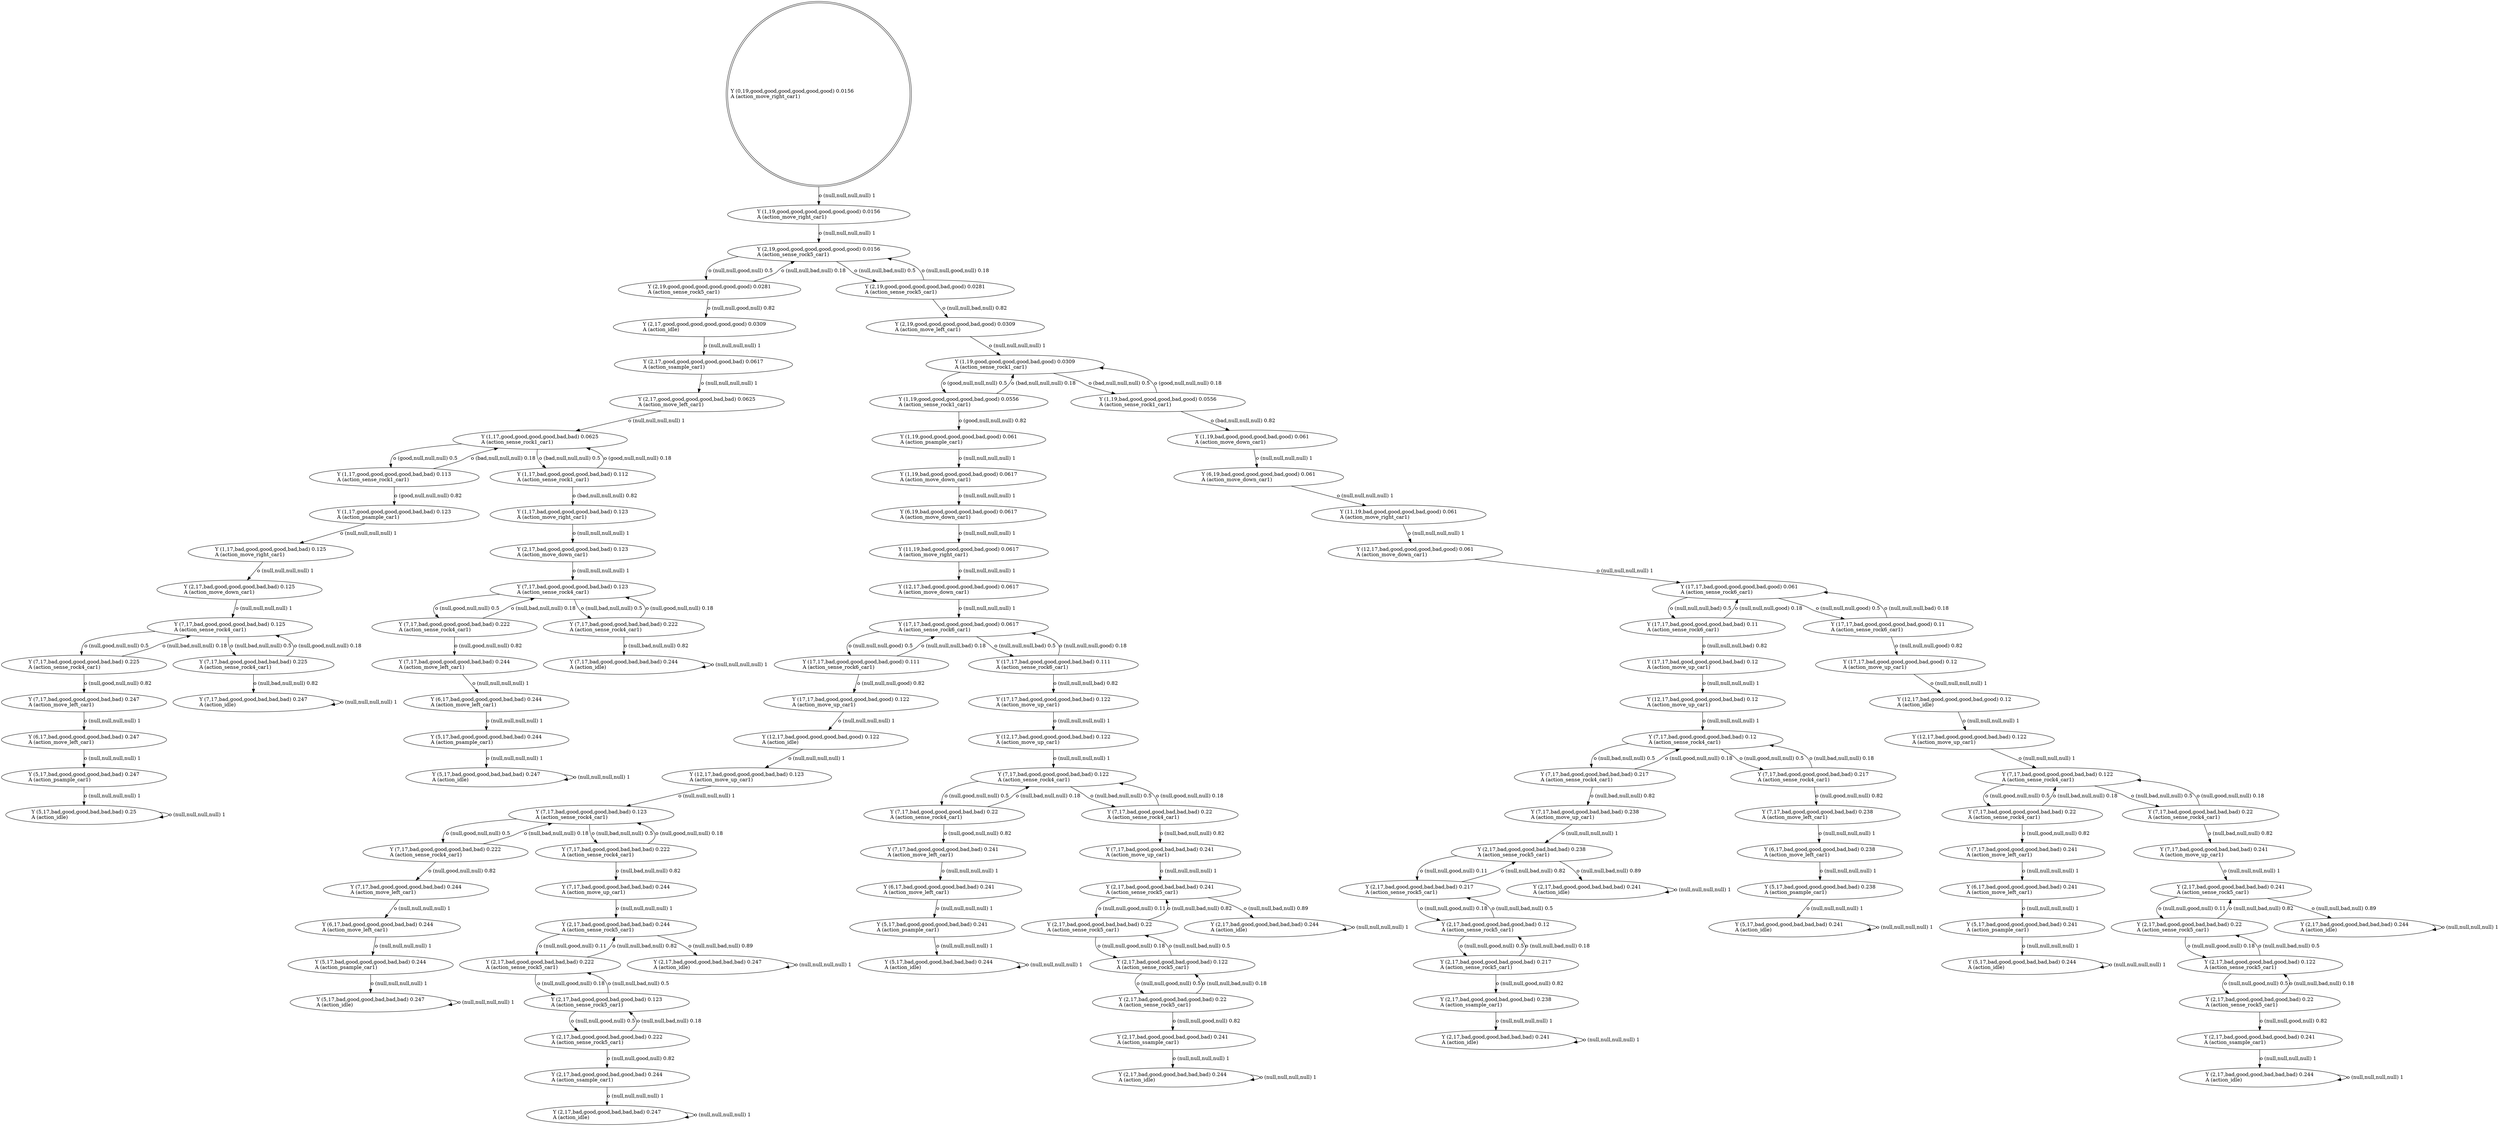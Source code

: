 digraph "G" {
root [label="Y (0,19,good,good,good,good,good,good) 0.0156\lA (action_move_right_car1)\l", labeljust="l", shape=doublecircle];
x0row283 [label="Y (2,19,good,good,good,good,bad,good) 0.0309\lA (action_move_left_car1)\l"];
x0row288 [label="Y (1,19,good,good,good,good,bad,good) 0.0309\lA (action_sense_rock1_car1)\l"];
x0row181 [label="Y (7,17,bad,good,good,bad,bad,bad) 0.247\lA (action_idle)\l"];
x0row185 [label="Y (2,17,bad,good,good,bad,bad,bad) 0.247\lA (action_idle)\l"];
x0row137 [label="Y (7,17,bad,good,good,good,bad,bad) 0.125\lA (action_sense_rock4_car1)\l"];
x0row117 [label="Y (1,17,good,good,good,good,bad,bad) 0.123\lA (action_psample_car1)\l"];
x0row70 [label="Y (2,17,good,good,good,good,good,good) 0.0309\lA (action_idle)\l"];
x0row32 [label="Y (2,19,good,good,good,good,good,good) 0.0281\lA (action_sense_rock5_car1)\l"];
x0row33 [label="Y (2,19,good,good,good,good,bad,good) 0.0281\lA (action_sense_rock5_car1)\l"];
x0row107 [label="Y (1,17,bad,good,good,good,bad,bad) 0.125\lA (action_move_right_car1)\l"];
x0row108 [label="Y (1,17,good,good,good,good,bad,bad) 0.113\lA (action_sense_rock1_car1)\l"];
x0row109 [label="Y (1,17,bad,good,good,good,bad,bad) 0.112\lA (action_sense_rock1_car1)\l"];
x0row266 [label="Y (7,17,bad,good,good,bad,bad,bad) 0.244\lA (action_idle)\l"];
x0row270 [label="Y (2,17,bad,good,good,bad,bad,bad) 0.244\lA (action_idle)\l"];
x0row216 [label="Y (7,17,bad,good,good,good,bad,bad) 0.222\lA (action_sense_rock4_car1)\l"];
x0row217 [label="Y (7,17,bad,good,good,bad,bad,bad) 0.222\lA (action_sense_rock4_car1)\l"];
x0row225 [label="Y (7,17,bad,good,good,good,bad,bad) 0.244\lA (action_move_left_car1)\l"];
x0row338 [label="Y (6,19,bad,good,good,good,bad,good) 0.0617\lA (action_move_down_car1)\l"];
x0row193 [label="Y (1,17,bad,good,good,good,bad,bad) 0.123\lA (action_move_right_car1)\l"];
x0row199 [label="Y (2,17,bad,good,good,good,bad,bad) 0.123\lA (action_move_down_car1)\l"];
x0row206 [label="Y (7,17,bad,good,good,good,bad,bad) 0.123\lA (action_sense_rock4_car1)\l"];
x0row153 [label="Y (6,17,bad,good,good,good,bad,bad) 0.247\lA (action_move_left_car1)\l"];
x0row159 [label="Y (5,17,bad,good,good,good,bad,bad) 0.247\lA (action_psample_car1)\l"];
x0row302 [label="Y (1,19,good,good,good,good,bad,good) 0.0556\lA (action_sense_rock1_car1)\l"];
x0row301 [label="Y (1,19,bad,good,good,good,bad,good) 0.0617\lA (action_move_down_car1)\l"];
x0row303 [label="Y (1,19,bad,good,good,good,bad,good) 0.0556\lA (action_sense_rock1_car1)\l"];
x0row315 [label="Y (1,19,good,good,good,good,bad,good) 0.061\lA (action_psample_car1)\l"];
x0row349 [label="Y (11,19,bad,good,good,good,bad,good) 0.0617\lA (action_move_right_car1)\l"];
x0row85 [label="Y (2,17,good,good,good,good,good,bad) 0.0617\lA (action_ssample_car1)\l"];
x0row88 [label="Y (2,17,good,good,good,good,bad,bad) 0.0625\lA (action_move_left_car1)\l"];
x0row97 [label="Y (1,17,good,good,good,good,bad,bad) 0.0625\lA (action_sense_rock1_car1)\l"];
x0row13 [label="Y (2,19,good,good,good,good,good,good) 0.0156\lA (action_sense_rock5_car1)\l"];
x0row1 [label="Y (1,19,good,good,good,good,good,good) 0.0156\lA (action_move_right_car1)\l"];
x0row228 [label="Y (6,17,bad,good,good,good,bad,bad) 0.244\lA (action_move_left_car1)\l"];
x0row236 [label="Y (5,17,bad,good,good,good,bad,bad) 0.244\lA (action_psample_car1)\l"];
x0row143 [label="Y (7,17,bad,good,good,good,bad,bad) 0.225\lA (action_sense_rock4_car1)\l"];
x0row144 [label="Y (7,17,bad,good,good,bad,bad,bad) 0.225\lA (action_sense_rock4_car1)\l"];
x0row150 [label="Y (7,17,bad,good,good,good,bad,bad) 0.247\lA (action_move_left_car1)\l"];
x0row168 [label="Y (5,17,bad,good,good,bad,bad,bad) 0.25\lA (action_idle)\l"];
x0row247 [label="Y (5,17,bad,good,good,bad,bad,bad) 0.247\lA (action_idle)\l"];
x0row513 [label="Y (2,17,bad,good,good,bad,bad,bad) 0.222\lA (action_sense_rock5_car1)\l"];
x0row514 [label="Y (2,17,bad,good,good,bad,bad,bad) 0.247\lA (action_idle)\l"];
x0row743 [label="Y (6,19,bad,good,good,good,bad,good) 0.061\lA (action_move_down_car1)\l"];
x0row755 [label="Y (11,19,bad,good,good,good,bad,good) 0.061\lA (action_move_right_car1)\l"];
x0row406 [label="Y (17,17,bad,good,good,good,bad,good) 0.111\lA (action_sense_rock6_car1)\l"];
x0row407 [label="Y (17,17,bad,good,good,good,bad,bad) 0.111\lA (action_sense_rock6_car1)\l"];
x0row415 [label="Y (17,17,bad,good,good,good,bad,good) 0.122\lA (action_move_up_car1)\l"];
x0row419 [label="Y (12,17,bad,good,good,good,bad,good) 0.122\lA (action_idle)\l"];
x0row649 [label="Y (7,17,bad,good,good,bad,bad,bad) 0.241\lA (action_move_up_car1)\l"];
x0row657 [label="Y (2,17,bad,good,good,bad,bad,bad) 0.241\lA (action_sense_rock5_car1)\l"];
x0row667 [label="Y (2,17,bad,good,good,bad,bad,bad) 0.244\lA (action_idle)\l"];
x0row670 [label="Y (2,17,bad,good,good,bad,bad,bad) 0.22\lA (action_sense_rock5_car1)\l"];
x0row671 [label="Y (2,17,bad,good,good,bad,bad,bad) 0.244\lA (action_idle)\l"];
x0row680 [label="Y (2,17,bad,good,good,bad,good,bad) 0.122\lA (action_sense_rock5_car1)\l"];
x0row497 [label="Y (7,17,bad,good,good,bad,bad,bad) 0.244\lA (action_move_up_car1)\l"];
x0row503 [label="Y (2,17,bad,good,good,bad,bad,bad) 0.244\lA (action_sense_rock5_car1)\l"];
x0row1052 [label="Y (7,17,bad,good,good,bad,bad,bad) 0.217\lA (action_sense_rock4_car1)\l"];
x0row1051 [label="Y (7,17,bad,good,good,good,bad,bad) 0.217\lA (action_sense_rock4_car1)\l"];
x0row1125 [label="Y (7,17,bad,good,good,bad,bad,bad) 0.238\lA (action_move_up_car1)\l"];
x0row1064 [label="Y (7,17,bad,good,good,good,bad,bad) 0.238\lA (action_move_left_car1)\l"];
x0row1071 [label="Y (6,17,bad,good,good,good,bad,bad) 0.238\lA (action_move_left_car1)\l"];
x0row1083 [label="Y (5,17,bad,good,good,good,bad,bad) 0.238\lA (action_psample_car1)\l"];
x0row521 [label="Y (2,17,bad,good,good,bad,good,bad) 0.123\lA (action_sense_rock5_car1)\l"];
x0row528 [label="Y (2,17,bad,good,good,bad,good,bad) 0.222\lA (action_sense_rock5_car1)\l"];
x0row535 [label="Y (2,17,bad,good,good,bad,good,bad) 0.244\lA (action_ssample_car1)\l"];
x0row1150 [label="Y (2,17,bad,good,good,bad,bad,bad) 0.217\lA (action_sense_rock5_car1)\l"];
x0row1151 [label="Y (2,17,bad,good,good,bad,bad,bad) 0.241\lA (action_idle)\l"];
x0row1162 [label="Y (2,17,bad,good,good,bad,good,bad) 0.12\lA (action_sense_rock5_car1)\l"];
x0row732 [label="Y (1,19,bad,good,good,good,bad,good) 0.061\lA (action_move_down_car1)\l"];
x0row1098 [label="Y (5,17,bad,good,good,bad,bad,bad) 0.241\lA (action_idle)\l"];
x0row598 [label="Y (7,17,bad,good,good,good,bad,bad) 0.241\lA (action_move_left_car1)\l"];
x0row615 [label="Y (5,17,bad,good,good,good,bad,bad) 0.241\lA (action_psample_car1)\l"];
x0row628 [label="Y (5,17,bad,good,good,bad,bad,bad) 0.244\lA (action_idle)\l"];
x0row800 [label="Y (12,17,bad,good,good,good,bad,good) 0.061\lA (action_move_down_car1)\l"];
x0row805 [label="Y (17,17,bad,good,good,good,bad,good) 0.061\lA (action_sense_rock6_car1)\l"];
x0row815 [label="Y (12,17,bad,good,good,good,bad,bad) 0.122\lA (action_move_up_car1)\l"];
x0row825 [label="Y (17,17,bad,good,good,good,bad,bad) 0.11\lA (action_sense_rock6_car1)\l"];
x0row824 [label="Y (17,17,bad,good,good,good,bad,good) 0.11\lA (action_sense_rock6_car1)\l"];
x0row386 [label="Y (12,17,bad,good,good,good,bad,good) 0.0617\lA (action_move_down_car1)\l"];
x0row391 [label="Y (17,17,bad,good,good,good,bad,good) 0.0617\lA (action_sense_rock6_car1)\l"];
x0row399 [label="Y (12,17,bad,good,good,good,bad,bad) 0.123\lA (action_move_up_car1)\l"];
x0row1021 [label="Y (17,17,bad,good,good,good,bad,bad) 0.12\lA (action_move_up_car1)\l"];
x0row1025 [label="Y (12,17,bad,good,good,good,bad,bad) 0.12\lA (action_move_up_car1)\l"];
x0row1133 [label="Y (2,17,bad,good,good,bad,bad,bad) 0.238\lA (action_sense_rock5_car1)\l"];
x0row1145 [label="Y (2,17,bad,good,good,bad,bad,bad) 0.241\lA (action_idle)\l"];
x0row576 [label="Y (7,17,bad,good,good,good,bad,bad) 0.122\lA (action_sense_rock4_car1)\l"];
x0row587 [label="Y (7,17,bad,good,good,good,bad,bad) 0.22\lA (action_sense_rock4_car1)\l"];
x0row588 [label="Y (7,17,bad,good,good,bad,bad,bad) 0.22\lA (action_sense_rock4_car1)\l"];
x0row605 [label="Y (6,17,bad,good,good,good,bad,bad) 0.241\lA (action_move_left_car1)\l"];
x0row438 [label="Y (7,17,bad,good,good,good,bad,bad) 0.123\lA (action_sense_rock4_car1)\l"];
x0row469 [label="Y (5,17,bad,good,good,good,bad,bad) 0.244\lA (action_psample_car1)\l"];
x0row480 [label="Y (5,17,bad,good,good,bad,bad,bad) 0.247\lA (action_idle)\l"];
x0row447 [label="Y (7,17,bad,good,good,good,bad,bad) 0.222\lA (action_sense_rock4_car1)\l"];
x0row448 [label="Y (7,17,bad,good,good,bad,bad,bad) 0.222\lA (action_sense_rock4_car1)\l"];
x0row456 [label="Y (7,17,bad,good,good,good,bad,bad) 0.244\lA (action_move_left_car1)\l"];
x0row461 [label="Y (6,17,bad,good,good,good,bad,bad) 0.244\lA (action_move_left_car1)\l"];
x0row1173 [label="Y (2,17,bad,good,good,bad,good,bad) 0.217\lA (action_sense_rock5_car1)\l"];
x0row1184 [label="Y (2,17,bad,good,good,bad,good,bad) 0.238\lA (action_ssample_car1)\l"];
x0row563 [label="Y (17,17,bad,good,good,good,bad,bad) 0.122\lA (action_move_up_car1)\l"];
x0row567 [label="Y (12,17,bad,good,good,good,bad,bad) 0.122\lA (action_move_up_car1)\l"];
x0row1036 [label="Y (7,17,bad,good,good,good,bad,bad) 0.12\lA (action_sense_rock4_car1)\l"];
x0row689 [label="Y (2,17,bad,good,good,bad,good,bad) 0.22\lA (action_sense_rock5_car1)\l"];
x0row698 [label="Y (2,17,bad,good,good,bad,good,bad) 0.241\lA (action_ssample_car1)\l"];
x0row835 [label="Y (17,17,bad,good,good,good,bad,good) 0.12\lA (action_move_up_car1)\l"];
x0row839 [label="Y (12,17,bad,good,good,good,bad,good) 0.12\lA (action_idle)\l"];
x0row862 [label="Y (7,17,bad,good,good,good,bad,bad) 0.122\lA (action_sense_rock4_car1)\l"];
x0row875 [label="Y (7,17,bad,good,good,good,bad,bad) 0.22\lA (action_sense_rock4_car1)\l"];
x0row876 [label="Y (7,17,bad,good,good,bad,bad,bad) 0.22\lA (action_sense_rock4_car1)\l"];
x0row886 [label="Y (7,17,bad,good,good,good,bad,bad) 0.241\lA (action_move_left_car1)\l"];
x0row891 [label="Y (6,17,bad,good,good,good,bad,bad) 0.241\lA (action_move_left_car1)\l"];
x0row901 [label="Y (5,17,bad,good,good,good,bad,bad) 0.241\lA (action_psample_car1)\l"];
x0row914 [label="Y (5,17,bad,good,good,bad,bad,bad) 0.244\lA (action_idle)\l"];
x0row937 [label="Y (7,17,bad,good,good,bad,bad,bad) 0.241\lA (action_move_up_car1)\l"];
x0row943 [label="Y (2,17,bad,good,good,bad,bad,bad) 0.241\lA (action_sense_rock5_car1)\l"];
x0row957 [label="Y (2,17,bad,good,good,bad,bad,bad) 0.22\lA (action_sense_rock5_car1)\l"];
x0row958 [label="Y (2,17,bad,good,good,bad,bad,bad) 0.244\lA (action_idle)\l"];
x0row967 [label="Y (2,17,bad,good,good,bad,good,bad) 0.122\lA (action_sense_rock5_car1)\l"];
x0row976 [label="Y (2,17,bad,good,good,bad,good,bad) 0.22\lA (action_sense_rock5_car1)\l"];
x0row985 [label="Y (2,17,bad,good,good,bad,good,bad) 0.241\lA (action_ssample_car1)\l"];
x0row131 [label="Y (2,17,bad,good,good,good,bad,bad) 0.125\lA (action_move_down_car1)\l"];
root -> x0row1  [key=0, label="o (null,null,null,null) 1\l"];
x0row283 -> x0row288  [key=0, label="o (null,null,null,null) 1\l"];
x0row288 -> x0row302  [key=0, label="o (good,null,null,null) 0.5\l"];
x0row288 -> x0row303  [key=0, label="o (bad,null,null,null) 0.5\l"];
x0row181 -> x0row181  [key=0, label="o (null,null,null,null) 1\l"];
x0row185 -> x0row185  [key=0, label="o (null,null,null,null) 1\l"];
x0row137 -> x0row143  [key=0, label="o (null,good,null,null) 0.5\l"];
x0row137 -> x0row144  [key=0, label="o (null,bad,null,null) 0.5\l"];
x0row117 -> x0row107  [key=0, label="o (null,null,null,null) 1\l"];
x0row70 -> x0row85  [key=0, label="o (null,null,null,null) 1\l"];
x0row32 -> x0row13  [key=0, label="o (null,null,bad,null) 0.18\l"];
x0row32 -> x0row70  [key=0, label="o (null,null,good,null) 0.82\l"];
x0row33 -> x0row13  [key=0, label="o (null,null,good,null) 0.18\l"];
x0row33 -> x0row283  [key=0, label="o (null,null,bad,null) 0.82\l"];
x0row107 -> x0row131  [key=0, label="o (null,null,null,null) 1\l"];
x0row108 -> x0row117  [key=0, label="o (good,null,null,null) 0.82\l"];
x0row108 -> x0row97  [key=0, label="o (bad,null,null,null) 0.18\l"];
x0row109 -> x0row97  [key=0, label="o (good,null,null,null) 0.18\l"];
x0row109 -> x0row193  [key=0, label="o (bad,null,null,null) 0.82\l"];
x0row266 -> x0row266  [key=0, label="o (null,null,null,null) 1\l"];
x0row270 -> x0row270  [key=0, label="o (null,null,null,null) 1\l"];
x0row216 -> x0row225  [key=0, label="o (null,good,null,null) 0.82\l"];
x0row216 -> x0row206  [key=0, label="o (null,bad,null,null) 0.18\l"];
x0row217 -> x0row206  [key=0, label="o (null,good,null,null) 0.18\l"];
x0row217 -> x0row266  [key=0, label="o (null,bad,null,null) 0.82\l"];
x0row225 -> x0row228  [key=0, label="o (null,null,null,null) 1\l"];
x0row338 -> x0row349  [key=0, label="o (null,null,null,null) 1\l"];
x0row193 -> x0row199  [key=0, label="o (null,null,null,null) 1\l"];
x0row199 -> x0row206  [key=0, label="o (null,null,null,null) 1\l"];
x0row206 -> x0row216  [key=0, label="o (null,good,null,null) 0.5\l"];
x0row206 -> x0row217  [key=0, label="o (null,bad,null,null) 0.5\l"];
x0row153 -> x0row159  [key=0, label="o (null,null,null,null) 1\l"];
x0row159 -> x0row168  [key=0, label="o (null,null,null,null) 1\l"];
x0row302 -> x0row315  [key=0, label="o (good,null,null,null) 0.82\l"];
x0row302 -> x0row288  [key=0, label="o (bad,null,null,null) 0.18\l"];
x0row301 -> x0row338  [key=0, label="o (null,null,null,null) 1\l"];
x0row303 -> x0row288  [key=0, label="o (good,null,null,null) 0.18\l"];
x0row303 -> x0row732  [key=0, label="o (bad,null,null,null) 0.82\l"];
x0row315 -> x0row301  [key=0, label="o (null,null,null,null) 1\l"];
x0row349 -> x0row386  [key=0, label="o (null,null,null,null) 1\l"];
x0row85 -> x0row88  [key=0, label="o (null,null,null,null) 1\l"];
x0row88 -> x0row97  [key=0, label="o (null,null,null,null) 1\l"];
x0row97 -> x0row108  [key=0, label="o (good,null,null,null) 0.5\l"];
x0row97 -> x0row109  [key=0, label="o (bad,null,null,null) 0.5\l"];
x0row13 -> x0row32  [key=0, label="o (null,null,good,null) 0.5\l"];
x0row13 -> x0row33  [key=0, label="o (null,null,bad,null) 0.5\l"];
x0row1 -> x0row13  [key=0, label="o (null,null,null,null) 1\l"];
x0row228 -> x0row236  [key=0, label="o (null,null,null,null) 1\l"];
x0row236 -> x0row247  [key=0, label="o (null,null,null,null) 1\l"];
x0row143 -> x0row150  [key=0, label="o (null,good,null,null) 0.82\l"];
x0row143 -> x0row137  [key=0, label="o (null,bad,null,null) 0.18\l"];
x0row144 -> x0row137  [key=0, label="o (null,good,null,null) 0.18\l"];
x0row144 -> x0row181  [key=0, label="o (null,bad,null,null) 0.82\l"];
x0row150 -> x0row153  [key=0, label="o (null,null,null,null) 1\l"];
x0row168 -> x0row168  [key=0, label="o (null,null,null,null) 1\l"];
x0row247 -> x0row247  [key=0, label="o (null,null,null,null) 1\l"];
x0row513 -> x0row521  [key=0, label="o (null,null,good,null) 0.18\l"];
x0row513 -> x0row503  [key=0, label="o (null,null,bad,null) 0.82\l"];
x0row514 -> x0row514  [key=0, label="o (null,null,null,null) 1\l"];
x0row743 -> x0row755  [key=0, label="o (null,null,null,null) 1\l"];
x0row755 -> x0row800  [key=0, label="o (null,null,null,null) 1\l"];
x0row406 -> x0row415  [key=0, label="o (null,null,null,good) 0.82\l"];
x0row406 -> x0row391  [key=0, label="o (null,null,null,bad) 0.18\l"];
x0row407 -> x0row391  [key=0, label="o (null,null,null,good) 0.18\l"];
x0row407 -> x0row563  [key=0, label="o (null,null,null,bad) 0.82\l"];
x0row415 -> x0row419  [key=0, label="o (null,null,null,null) 1\l"];
x0row419 -> x0row399  [key=0, label="o (null,null,null,null) 1\l"];
x0row649 -> x0row657  [key=0, label="o (null,null,null,null) 1\l"];
x0row657 -> x0row670  [key=0, label="o (null,null,good,null) 0.11\l"];
x0row657 -> x0row671  [key=0, label="o (null,null,bad,null) 0.89\l"];
x0row667 -> x0row667  [key=0, label="o (null,null,null,null) 1\l"];
x0row670 -> x0row680  [key=0, label="o (null,null,good,null) 0.18\l"];
x0row670 -> x0row657  [key=0, label="o (null,null,bad,null) 0.82\l"];
x0row671 -> x0row671  [key=0, label="o (null,null,null,null) 1\l"];
x0row680 -> x0row689  [key=0, label="o (null,null,good,null) 0.5\l"];
x0row680 -> x0row670  [key=0, label="o (null,null,bad,null) 0.5\l"];
x0row497 -> x0row503  [key=0, label="o (null,null,null,null) 1\l"];
x0row503 -> x0row513  [key=0, label="o (null,null,good,null) 0.11\l"];
x0row503 -> x0row514  [key=0, label="o (null,null,bad,null) 0.89\l"];
x0row1052 -> x0row1036  [key=0, label="o (null,good,null,null) 0.18\l"];
x0row1052 -> x0row1125  [key=0, label="o (null,bad,null,null) 0.82\l"];
x0row1051 -> x0row1064  [key=0, label="o (null,good,null,null) 0.82\l"];
x0row1051 -> x0row1036  [key=0, label="o (null,bad,null,null) 0.18\l"];
x0row1125 -> x0row1133  [key=0, label="o (null,null,null,null) 1\l"];
x0row1064 -> x0row1071  [key=0, label="o (null,null,null,null) 1\l"];
x0row1071 -> x0row1083  [key=0, label="o (null,null,null,null) 1\l"];
x0row1083 -> x0row1098  [key=0, label="o (null,null,null,null) 1\l"];
x0row521 -> x0row528  [key=0, label="o (null,null,good,null) 0.5\l"];
x0row521 -> x0row513  [key=0, label="o (null,null,bad,null) 0.5\l"];
x0row528 -> x0row535  [key=0, label="o (null,null,good,null) 0.82\l"];
x0row528 -> x0row521  [key=0, label="o (null,null,bad,null) 0.18\l"];
x0row535 -> x0row185  [key=0, label="o (null,null,null,null) 1\l"];
x0row1150 -> x0row1162  [key=0, label="o (null,null,good,null) 0.18\l"];
x0row1150 -> x0row1133  [key=0, label="o (null,null,bad,null) 0.82\l"];
x0row1151 -> x0row1151  [key=0, label="o (null,null,null,null) 1\l"];
x0row1162 -> x0row1173  [key=0, label="o (null,null,good,null) 0.5\l"];
x0row1162 -> x0row1150  [key=0, label="o (null,null,bad,null) 0.5\l"];
x0row732 -> x0row743  [key=0, label="o (null,null,null,null) 1\l"];
x0row1098 -> x0row1098  [key=0, label="o (null,null,null,null) 1\l"];
x0row598 -> x0row605  [key=0, label="o (null,null,null,null) 1\l"];
x0row615 -> x0row628  [key=0, label="o (null,null,null,null) 1\l"];
x0row628 -> x0row628  [key=0, label="o (null,null,null,null) 1\l"];
x0row800 -> x0row805  [key=0, label="o (null,null,null,null) 1\l"];
x0row805 -> x0row824  [key=0, label="o (null,null,null,good) 0.5\l"];
x0row805 -> x0row825  [key=0, label="o (null,null,null,bad) 0.5\l"];
x0row815 -> x0row862  [key=0, label="o (null,null,null,null) 1\l"];
x0row825 -> x0row805  [key=0, label="o (null,null,null,good) 0.18\l"];
x0row825 -> x0row1021  [key=0, label="o (null,null,null,bad) 0.82\l"];
x0row824 -> x0row835  [key=0, label="o (null,null,null,good) 0.82\l"];
x0row824 -> x0row805  [key=0, label="o (null,null,null,bad) 0.18\l"];
x0row386 -> x0row391  [key=0, label="o (null,null,null,null) 1\l"];
x0row391 -> x0row406  [key=0, label="o (null,null,null,good) 0.5\l"];
x0row391 -> x0row407  [key=0, label="o (null,null,null,bad) 0.5\l"];
x0row399 -> x0row438  [key=0, label="o (null,null,null,null) 1\l"];
x0row1021 -> x0row1025  [key=0, label="o (null,null,null,null) 1\l"];
x0row1025 -> x0row1036  [key=0, label="o (null,null,null,null) 1\l"];
x0row1133 -> x0row1150  [key=0, label="o (null,null,good,null) 0.11\l"];
x0row1133 -> x0row1151  [key=0, label="o (null,null,bad,null) 0.89\l"];
x0row1145 -> x0row1145  [key=0, label="o (null,null,null,null) 1\l"];
x0row576 -> x0row587  [key=0, label="o (null,good,null,null) 0.5\l"];
x0row576 -> x0row588  [key=0, label="o (null,bad,null,null) 0.5\l"];
x0row587 -> x0row598  [key=0, label="o (null,good,null,null) 0.82\l"];
x0row587 -> x0row576  [key=0, label="o (null,bad,null,null) 0.18\l"];
x0row588 -> x0row576  [key=0, label="o (null,good,null,null) 0.18\l"];
x0row588 -> x0row649  [key=0, label="o (null,bad,null,null) 0.82\l"];
x0row605 -> x0row615  [key=0, label="o (null,null,null,null) 1\l"];
x0row438 -> x0row447  [key=0, label="o (null,good,null,null) 0.5\l"];
x0row438 -> x0row448  [key=0, label="o (null,bad,null,null) 0.5\l"];
x0row469 -> x0row480  [key=0, label="o (null,null,null,null) 1\l"];
x0row480 -> x0row480  [key=0, label="o (null,null,null,null) 1\l"];
x0row447 -> x0row456  [key=0, label="o (null,good,null,null) 0.82\l"];
x0row447 -> x0row438  [key=0, label="o (null,bad,null,null) 0.18\l"];
x0row448 -> x0row438  [key=0, label="o (null,good,null,null) 0.18\l"];
x0row448 -> x0row497  [key=0, label="o (null,bad,null,null) 0.82\l"];
x0row456 -> x0row461  [key=0, label="o (null,null,null,null) 1\l"];
x0row461 -> x0row469  [key=0, label="o (null,null,null,null) 1\l"];
x0row1173 -> x0row1184  [key=0, label="o (null,null,good,null) 0.82\l"];
x0row1173 -> x0row1162  [key=0, label="o (null,null,bad,null) 0.18\l"];
x0row1184 -> x0row1145  [key=0, label="o (null,null,null,null) 1\l"];
x0row563 -> x0row567  [key=0, label="o (null,null,null,null) 1\l"];
x0row567 -> x0row576  [key=0, label="o (null,null,null,null) 1\l"];
x0row1036 -> x0row1051  [key=0, label="o (null,good,null,null) 0.5\l"];
x0row1036 -> x0row1052  [key=0, label="o (null,bad,null,null) 0.5\l"];
x0row689 -> x0row698  [key=0, label="o (null,null,good,null) 0.82\l"];
x0row689 -> x0row680  [key=0, label="o (null,null,bad,null) 0.18\l"];
x0row698 -> x0row667  [key=0, label="o (null,null,null,null) 1\l"];
x0row835 -> x0row839  [key=0, label="o (null,null,null,null) 1\l"];
x0row839 -> x0row815  [key=0, label="o (null,null,null,null) 1\l"];
x0row862 -> x0row875  [key=0, label="o (null,good,null,null) 0.5\l"];
x0row862 -> x0row876  [key=0, label="o (null,bad,null,null) 0.5\l"];
x0row875 -> x0row886  [key=0, label="o (null,good,null,null) 0.82\l"];
x0row875 -> x0row862  [key=0, label="o (null,bad,null,null) 0.18\l"];
x0row876 -> x0row862  [key=0, label="o (null,good,null,null) 0.18\l"];
x0row876 -> x0row937  [key=0, label="o (null,bad,null,null) 0.82\l"];
x0row886 -> x0row891  [key=0, label="o (null,null,null,null) 1\l"];
x0row891 -> x0row901  [key=0, label="o (null,null,null,null) 1\l"];
x0row901 -> x0row914  [key=0, label="o (null,null,null,null) 1\l"];
x0row914 -> x0row914  [key=0, label="o (null,null,null,null) 1\l"];
x0row937 -> x0row943  [key=0, label="o (null,null,null,null) 1\l"];
x0row943 -> x0row957  [key=0, label="o (null,null,good,null) 0.11\l"];
x0row943 -> x0row958  [key=0, label="o (null,null,bad,null) 0.89\l"];
x0row957 -> x0row967  [key=0, label="o (null,null,good,null) 0.18\l"];
x0row957 -> x0row943  [key=0, label="o (null,null,bad,null) 0.82\l"];
x0row958 -> x0row958  [key=0, label="o (null,null,null,null) 1\l"];
x0row967 -> x0row976  [key=0, label="o (null,null,good,null) 0.5\l"];
x0row967 -> x0row957  [key=0, label="o (null,null,bad,null) 0.5\l"];
x0row976 -> x0row985  [key=0, label="o (null,null,good,null) 0.82\l"];
x0row976 -> x0row967  [key=0, label="o (null,null,bad,null) 0.18\l"];
x0row985 -> x0row270  [key=0, label="o (null,null,null,null) 1\l"];
x0row131 -> x0row137  [key=0, label="o (null,null,null,null) 1\l"];
}
